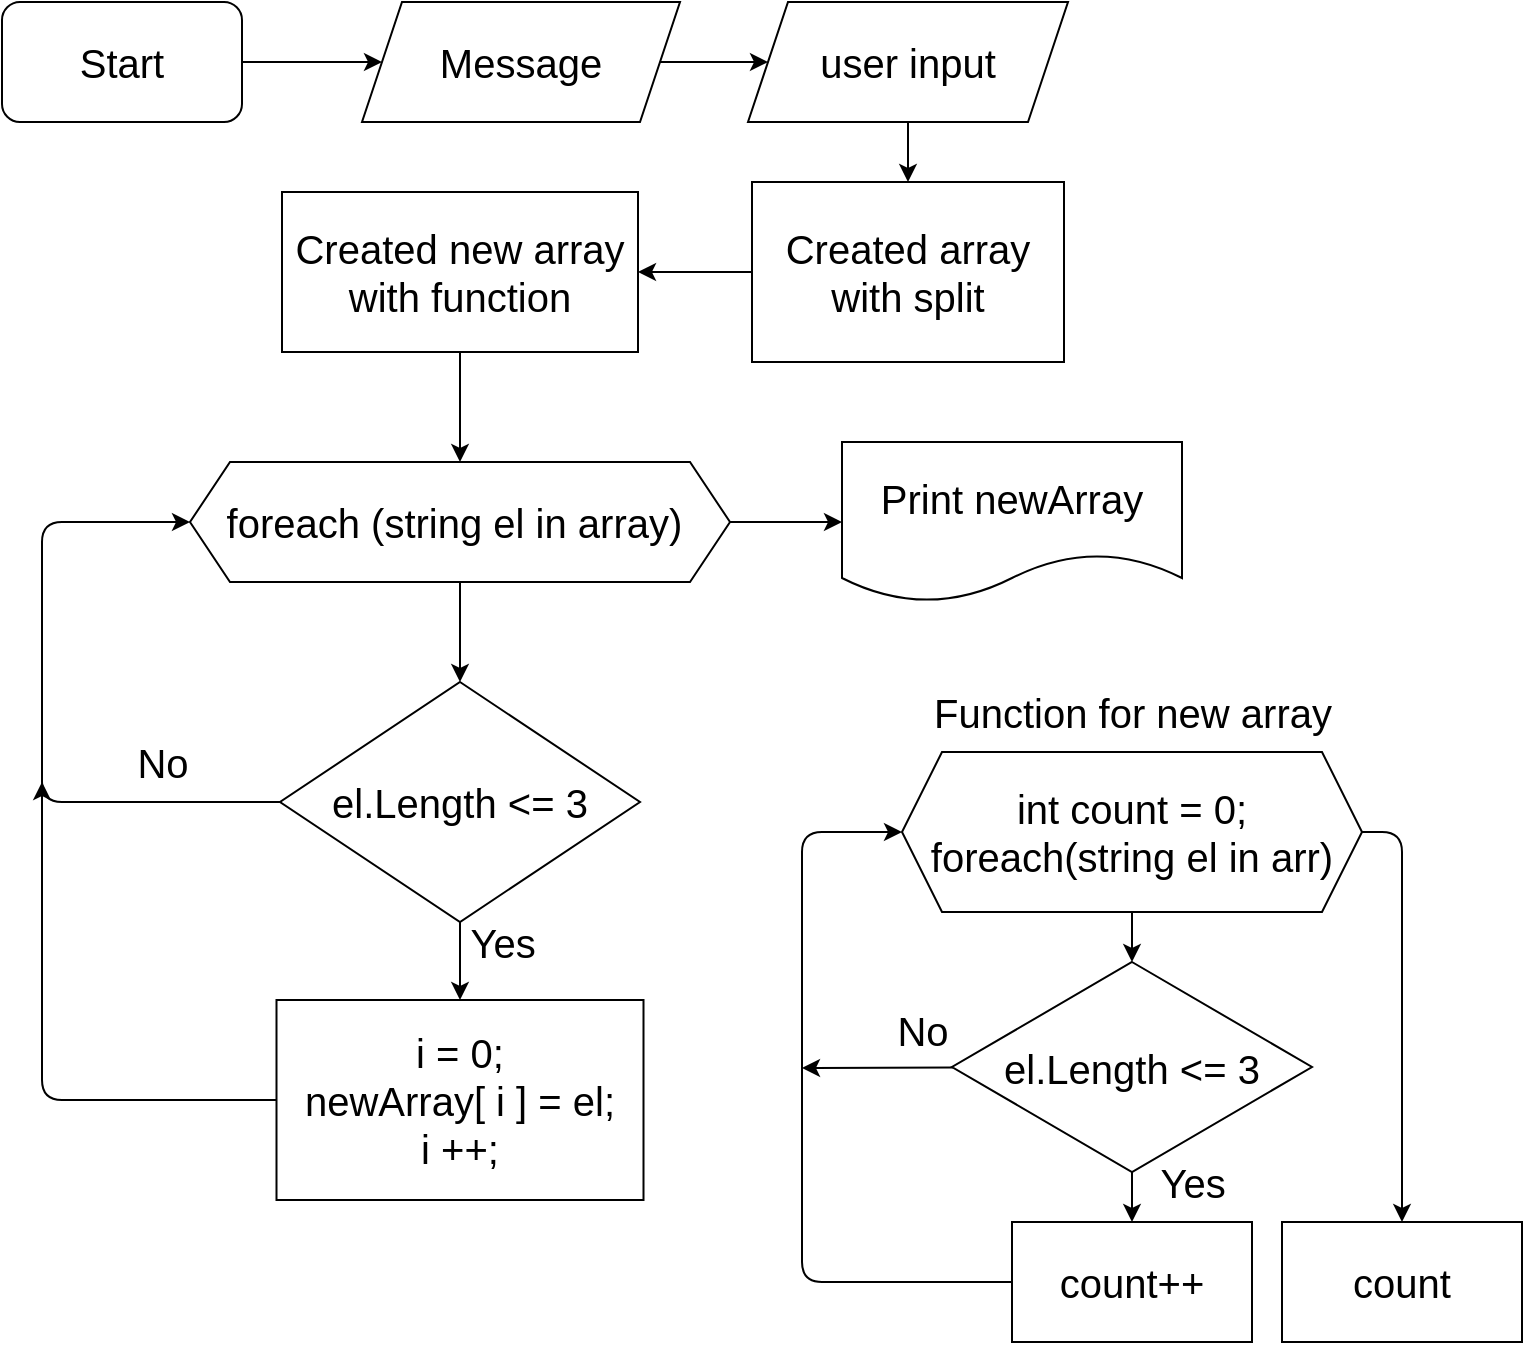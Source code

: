 <mxfile>
    <diagram id="qZTNTqjVIG-oNXIvDa-x" name="Страница 1">
        <mxGraphModel dx="1170" dy="618" grid="1" gridSize="10" guides="1" tooltips="1" connect="1" arrows="1" fold="1" page="1" pageScale="1" pageWidth="827" pageHeight="1169" math="0" shadow="0">
            <root>
                <mxCell id="0"/>
                <mxCell id="1" parent="0"/>
                <mxCell id="19" style="edgeStyle=none;html=1;entryX=0;entryY=0.5;entryDx=0;entryDy=0;fontSize=20;" edge="1" parent="1" source="2" target="12">
                    <mxGeometry relative="1" as="geometry"/>
                </mxCell>
                <mxCell id="2" value="&lt;font style=&quot;font-size: 20px&quot;&gt;Start&lt;/font&gt;" style="rounded=1;whiteSpace=wrap;html=1;" parent="1" vertex="1">
                    <mxGeometry x="60" y="20" width="120" height="60" as="geometry"/>
                </mxCell>
                <mxCell id="21" style="edgeStyle=none;html=1;entryX=0.5;entryY=0;entryDx=0;entryDy=0;fontSize=20;" edge="1" parent="1" source="4" target="5">
                    <mxGeometry relative="1" as="geometry"/>
                </mxCell>
                <mxCell id="4" value="user input" style="shape=parallelogram;perimeter=parallelogramPerimeter;whiteSpace=wrap;html=1;fixedSize=1;fontSize=20;" parent="1" vertex="1">
                    <mxGeometry x="433" y="20" width="160" height="60" as="geometry"/>
                </mxCell>
                <mxCell id="22" style="edgeStyle=none;html=1;entryX=1;entryY=0.5;entryDx=0;entryDy=0;fontSize=20;" edge="1" parent="1" source="5" target="9">
                    <mxGeometry relative="1" as="geometry"/>
                </mxCell>
                <mxCell id="5" value="&lt;font style=&quot;font-size: 20px&quot;&gt;Created array with split&lt;br&gt;&lt;/font&gt;" style="rounded=0;whiteSpace=wrap;html=1;" parent="1" vertex="1">
                    <mxGeometry x="435" y="110" width="156" height="90" as="geometry"/>
                </mxCell>
                <mxCell id="28" style="edgeStyle=none;html=1;entryX=0.5;entryY=0;entryDx=0;entryDy=0;fontSize=20;" edge="1" parent="1" source="9" target="27">
                    <mxGeometry relative="1" as="geometry"/>
                </mxCell>
                <mxCell id="9" value="&lt;font style=&quot;font-size: 20px&quot;&gt;Created new array with function&lt;/font&gt;" style="rounded=0;whiteSpace=wrap;html=1;" vertex="1" parent="1">
                    <mxGeometry x="200" y="115" width="178" height="80" as="geometry"/>
                </mxCell>
                <mxCell id="20" style="edgeStyle=none;html=1;fontSize=20;" edge="1" parent="1" source="12" target="4">
                    <mxGeometry relative="1" as="geometry"/>
                </mxCell>
                <mxCell id="12" value="Message" style="shape=parallelogram;perimeter=parallelogramPerimeter;whiteSpace=wrap;html=1;fixedSize=1;fontSize=20;" vertex="1" parent="1">
                    <mxGeometry x="240" y="20" width="159" height="60" as="geometry"/>
                </mxCell>
                <mxCell id="30" style="edgeStyle=none;html=1;entryX=0.5;entryY=0;entryDx=0;entryDy=0;fontSize=20;" edge="1" parent="1" source="27" target="29">
                    <mxGeometry relative="1" as="geometry"/>
                </mxCell>
                <mxCell id="39" style="edgeStyle=none;html=1;entryX=0;entryY=0.5;entryDx=0;entryDy=0;fontSize=20;" edge="1" parent="1" source="27" target="38">
                    <mxGeometry relative="1" as="geometry"/>
                </mxCell>
                <mxCell id="27" value="foreach (string el in array)&amp;nbsp;" style="shape=hexagon;perimeter=hexagonPerimeter2;whiteSpace=wrap;html=1;fixedSize=1;fontSize=20;" vertex="1" parent="1">
                    <mxGeometry x="154" y="250" width="270" height="60" as="geometry"/>
                </mxCell>
                <mxCell id="31" style="edgeStyle=none;html=1;entryX=0;entryY=0.5;entryDx=0;entryDy=0;fontSize=20;exitX=0;exitY=0.5;exitDx=0;exitDy=0;" edge="1" parent="1" source="29" target="27">
                    <mxGeometry relative="1" as="geometry">
                        <Array as="points">
                            <mxPoint x="80" y="420"/>
                            <mxPoint x="80" y="350"/>
                            <mxPoint x="80" y="280"/>
                        </Array>
                    </mxGeometry>
                </mxCell>
                <mxCell id="34" style="edgeStyle=none;html=1;entryX=0.5;entryY=0;entryDx=0;entryDy=0;fontSize=20;" edge="1" parent="1" source="29" target="33">
                    <mxGeometry relative="1" as="geometry"/>
                </mxCell>
                <mxCell id="29" value="el.Length &amp;lt;= 3" style="rhombus;whiteSpace=wrap;html=1;fontSize=20;" vertex="1" parent="1">
                    <mxGeometry x="199" y="360" width="180" height="120" as="geometry"/>
                </mxCell>
                <mxCell id="32" value="No" style="text;html=1;align=center;verticalAlign=middle;resizable=0;points=[];autosize=1;strokeColor=none;fillColor=none;fontSize=20;" vertex="1" parent="1">
                    <mxGeometry x="120" y="385" width="40" height="30" as="geometry"/>
                </mxCell>
                <mxCell id="37" style="edgeStyle=none;html=1;fontSize=20;" edge="1" parent="1" source="33">
                    <mxGeometry relative="1" as="geometry">
                        <mxPoint x="80" y="410" as="targetPoint"/>
                        <Array as="points">
                            <mxPoint x="80" y="569"/>
                        </Array>
                    </mxGeometry>
                </mxCell>
                <mxCell id="33" value="i = 0;&lt;br&gt;newArray[ i ] = el;&lt;br&gt;i ++;" style="rounded=0;whiteSpace=wrap;html=1;fontSize=20;" vertex="1" parent="1">
                    <mxGeometry x="197.25" y="519" width="183.5" height="100" as="geometry"/>
                </mxCell>
                <mxCell id="36" value="Yes" style="text;html=1;align=center;verticalAlign=middle;resizable=0;points=[];autosize=1;strokeColor=none;fillColor=none;fontSize=20;" vertex="1" parent="1">
                    <mxGeometry x="285" y="475" width="50" height="30" as="geometry"/>
                </mxCell>
                <mxCell id="38" value="Print newArray" style="shape=document;whiteSpace=wrap;html=1;boundedLbl=1;fontSize=20;" vertex="1" parent="1">
                    <mxGeometry x="480" y="240" width="170" height="80" as="geometry"/>
                </mxCell>
                <mxCell id="40" value="Function for new array" style="text;html=1;align=center;verticalAlign=middle;resizable=0;points=[];autosize=1;strokeColor=none;fillColor=none;fontSize=20;" vertex="1" parent="1">
                    <mxGeometry x="520" y="360" width="210" height="30" as="geometry"/>
                </mxCell>
                <mxCell id="45" style="edgeStyle=none;html=1;entryX=0.5;entryY=0;entryDx=0;entryDy=0;fontSize=20;exitX=0.5;exitY=1;exitDx=0;exitDy=0;" edge="1" parent="1" source="52" target="42">
                    <mxGeometry relative="1" as="geometry">
                        <mxPoint x="660.652" y="465" as="sourcePoint"/>
                    </mxGeometry>
                </mxCell>
                <mxCell id="47" style="edgeStyle=none;html=1;entryX=0.5;entryY=0;entryDx=0;entryDy=0;fontSize=20;" edge="1" parent="1" source="42" target="46">
                    <mxGeometry relative="1" as="geometry"/>
                </mxCell>
                <mxCell id="49" style="edgeStyle=none;html=1;fontSize=20;" edge="1" parent="1" source="42">
                    <mxGeometry relative="1" as="geometry">
                        <mxPoint x="460" y="553" as="targetPoint"/>
                    </mxGeometry>
                </mxCell>
                <mxCell id="42" value="&lt;span&gt;el.Length &amp;lt;= 3&lt;/span&gt;" style="rhombus;whiteSpace=wrap;html=1;fontSize=20;" vertex="1" parent="1">
                    <mxGeometry x="535" y="500" width="180" height="105" as="geometry"/>
                </mxCell>
                <mxCell id="48" style="edgeStyle=none;html=1;entryX=0;entryY=0.5;entryDx=0;entryDy=0;fontSize=20;" edge="1" parent="1" source="46" target="52">
                    <mxGeometry relative="1" as="geometry">
                        <mxPoint x="530" y="432.5" as="targetPoint"/>
                        <Array as="points">
                            <mxPoint x="460" y="660"/>
                            <mxPoint x="460" y="435"/>
                        </Array>
                    </mxGeometry>
                </mxCell>
                <mxCell id="46" value="count++" style="rounded=0;whiteSpace=wrap;html=1;fontSize=20;" vertex="1" parent="1">
                    <mxGeometry x="565" y="630" width="120" height="60" as="geometry"/>
                </mxCell>
                <mxCell id="50" value="Yes" style="text;html=1;align=center;verticalAlign=middle;resizable=0;points=[];autosize=1;strokeColor=none;fillColor=none;fontSize=20;" vertex="1" parent="1">
                    <mxGeometry x="630" y="595" width="50" height="30" as="geometry"/>
                </mxCell>
                <mxCell id="51" value="No" style="text;html=1;align=center;verticalAlign=middle;resizable=0;points=[];autosize=1;strokeColor=none;fillColor=none;fontSize=20;" vertex="1" parent="1">
                    <mxGeometry x="500" y="519" width="40" height="30" as="geometry"/>
                </mxCell>
                <mxCell id="55" style="edgeStyle=none;html=1;entryX=0.5;entryY=0;entryDx=0;entryDy=0;fontSize=20;exitX=1;exitY=0.5;exitDx=0;exitDy=0;" edge="1" parent="1" source="52" target="54">
                    <mxGeometry relative="1" as="geometry">
                        <Array as="points">
                            <mxPoint x="760" y="435"/>
                        </Array>
                    </mxGeometry>
                </mxCell>
                <mxCell id="52" value="&lt;span&gt;int count = 0;&lt;/span&gt;&lt;br&gt;&lt;span&gt;foreach(string el in arr)&lt;/span&gt;" style="shape=hexagon;perimeter=hexagonPerimeter2;whiteSpace=wrap;html=1;fixedSize=1;fontSize=20;" vertex="1" parent="1">
                    <mxGeometry x="510" y="395" width="230" height="80" as="geometry"/>
                </mxCell>
                <mxCell id="54" value="count" style="rounded=0;whiteSpace=wrap;html=1;fontSize=20;" vertex="1" parent="1">
                    <mxGeometry x="700" y="630" width="120" height="60" as="geometry"/>
                </mxCell>
            </root>
        </mxGraphModel>
    </diagram>
</mxfile>